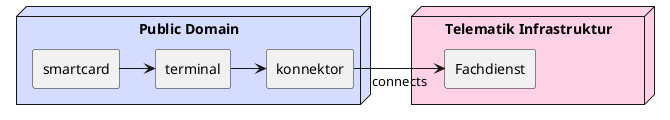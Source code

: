 @startuml
skinparam componentStyle rectangle


node "Public Domain" #D4DCFF {
    [smartcard]
    [terminal]
    [konnektor]
}

node "Telematik Infrastruktur" #FFD1E5 {
    [Fachdienst]
}

[smartcard] -right-> [terminal]
[terminal] -right-> [konnektor]
[konnektor] -right-> [Fachdienst] : "connects"

@enduml
